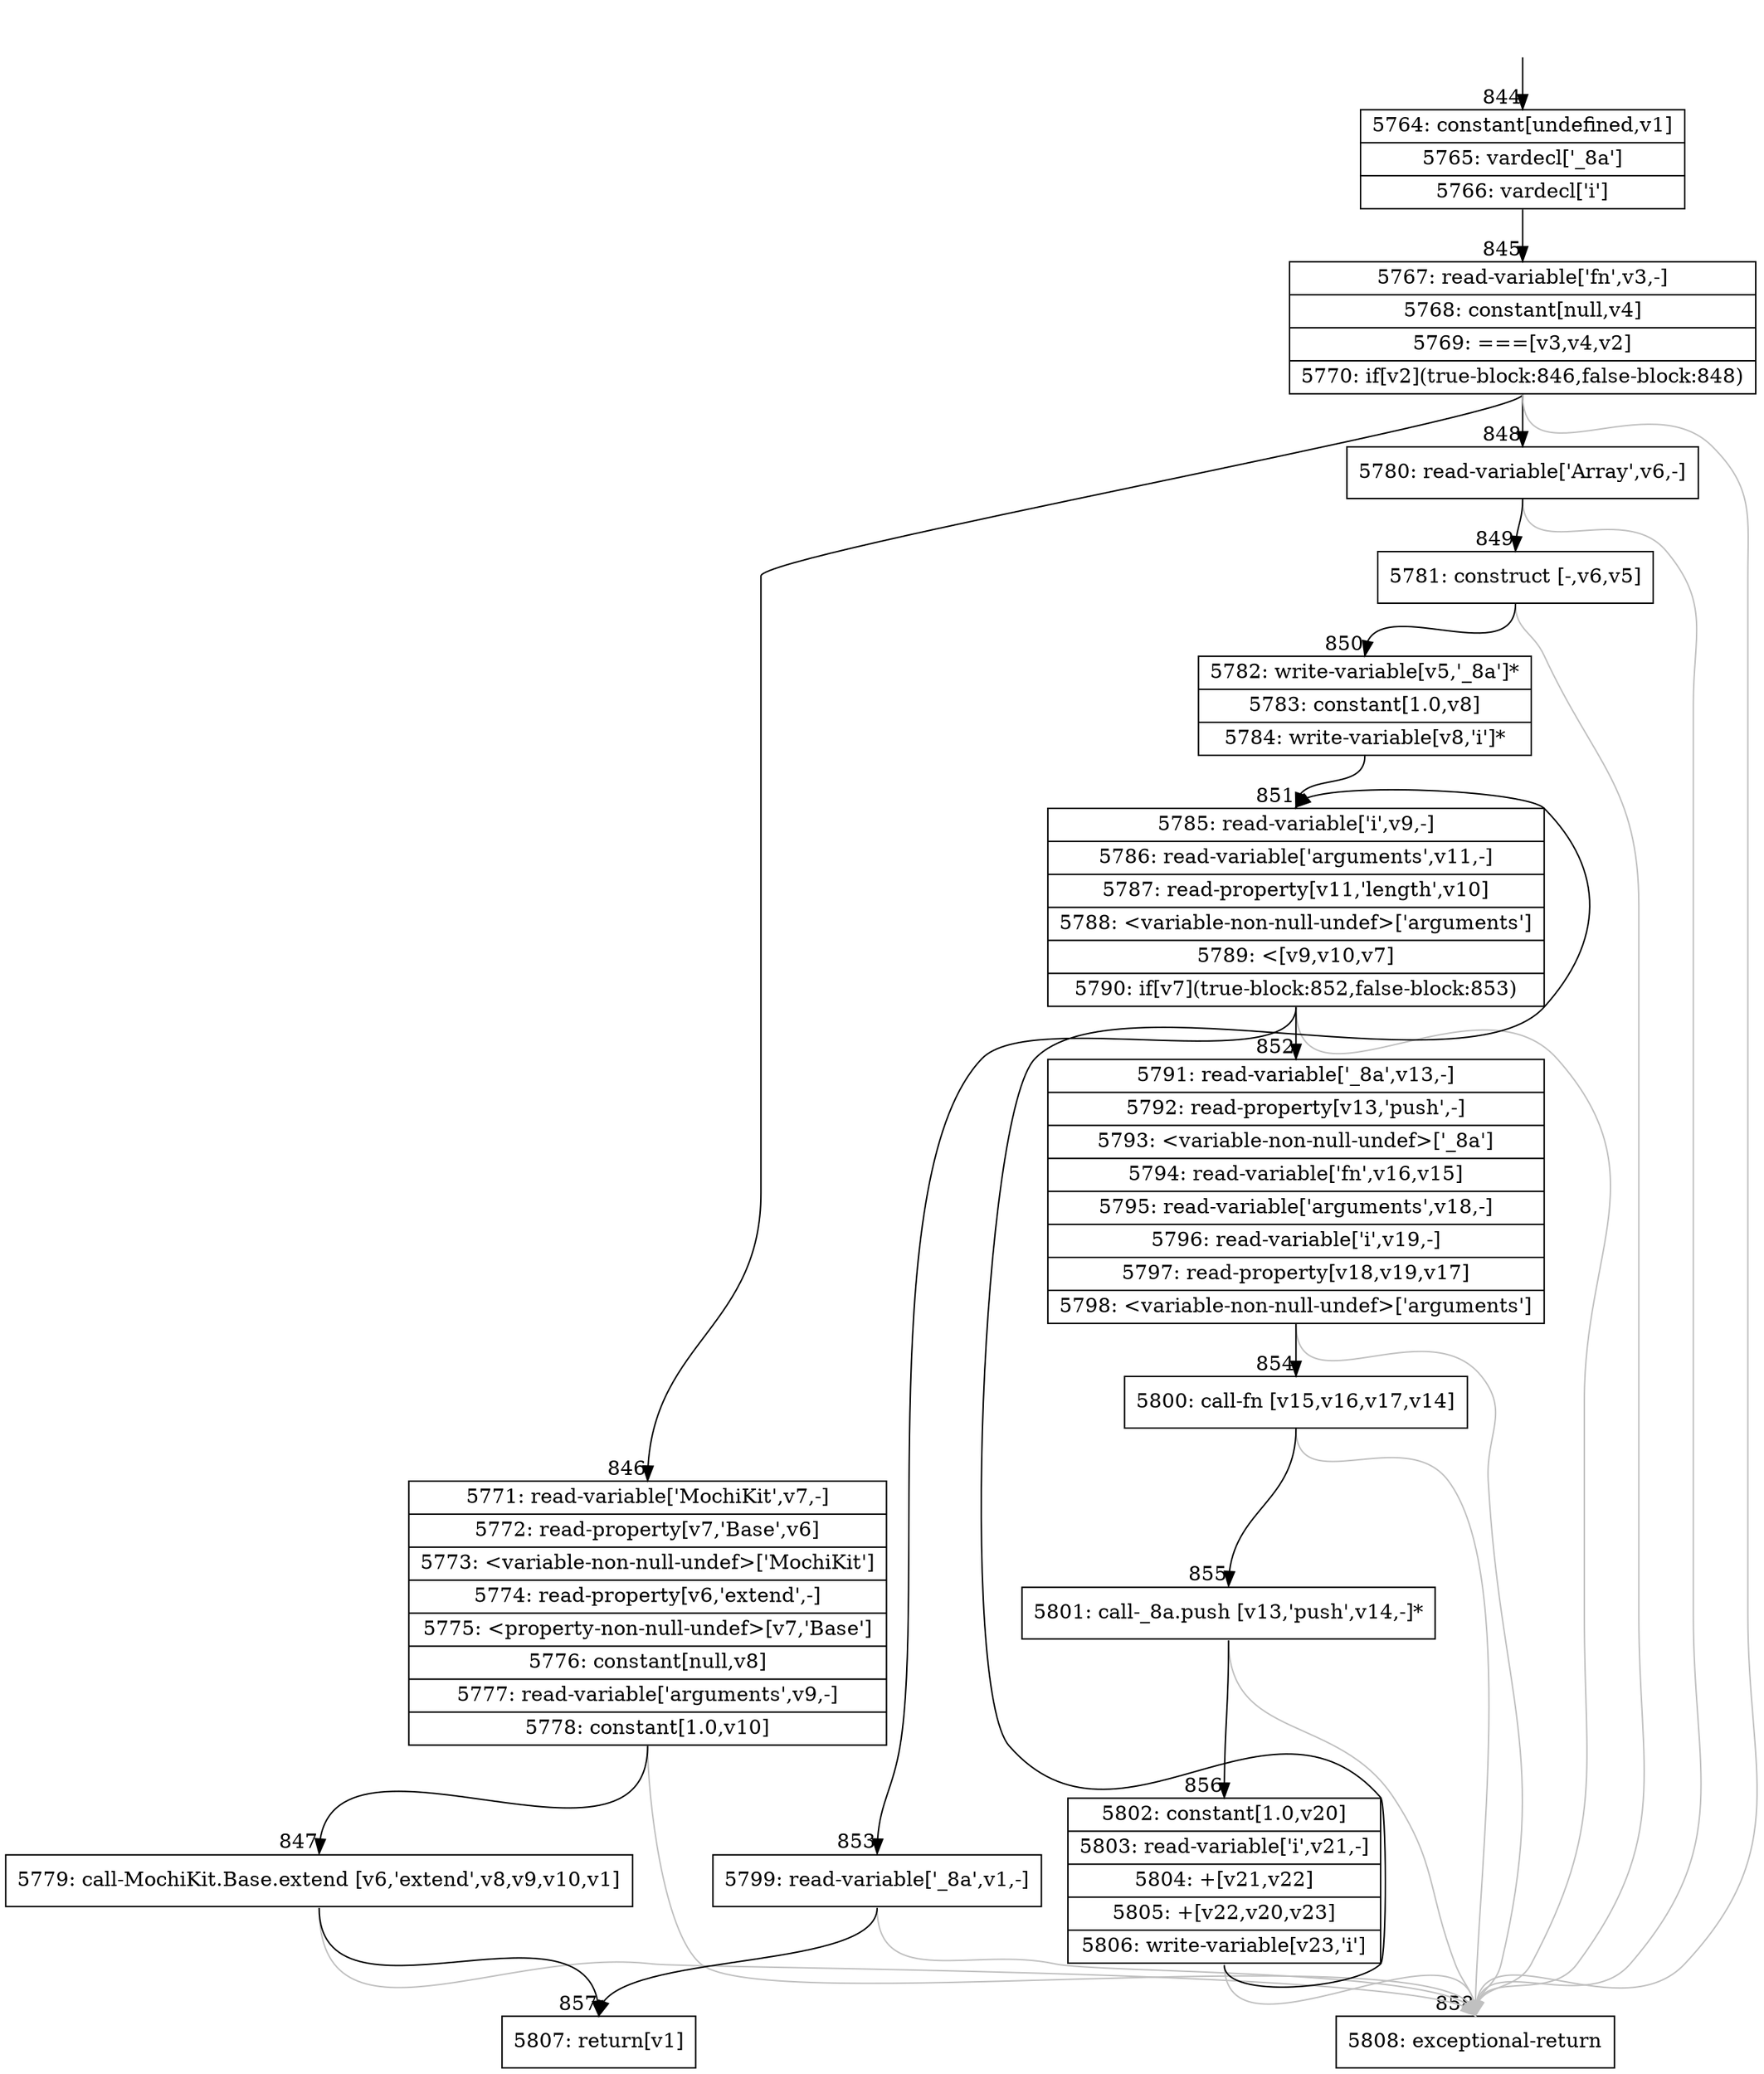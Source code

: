 digraph {
rankdir="TD"
BB_entry64[shape=none,label=""];
BB_entry64 -> BB844 [tailport=s, headport=n, headlabel="    844"]
BB844 [shape=record label="{5764: constant[undefined,v1]|5765: vardecl['_8a']|5766: vardecl['i']}" ] 
BB844 -> BB845 [tailport=s, headport=n, headlabel="      845"]
BB845 [shape=record label="{5767: read-variable['fn',v3,-]|5768: constant[null,v4]|5769: ===[v3,v4,v2]|5770: if[v2](true-block:846,false-block:848)}" ] 
BB845 -> BB846 [tailport=s, headport=n, headlabel="      846"]
BB845 -> BB848 [tailport=s, headport=n, headlabel="      848"]
BB845 -> BB858 [tailport=s, headport=n, color=gray, headlabel="      858"]
BB846 [shape=record label="{5771: read-variable['MochiKit',v7,-]|5772: read-property[v7,'Base',v6]|5773: \<variable-non-null-undef\>['MochiKit']|5774: read-property[v6,'extend',-]|5775: \<property-non-null-undef\>[v7,'Base']|5776: constant[null,v8]|5777: read-variable['arguments',v9,-]|5778: constant[1.0,v10]}" ] 
BB846 -> BB847 [tailport=s, headport=n, headlabel="      847"]
BB846 -> BB858 [tailport=s, headport=n, color=gray]
BB847 [shape=record label="{5779: call-MochiKit.Base.extend [v6,'extend',v8,v9,v10,v1]}" ] 
BB847 -> BB857 [tailport=s, headport=n, headlabel="      857"]
BB847 -> BB858 [tailport=s, headport=n, color=gray]
BB848 [shape=record label="{5780: read-variable['Array',v6,-]}" ] 
BB848 -> BB849 [tailport=s, headport=n, headlabel="      849"]
BB848 -> BB858 [tailport=s, headport=n, color=gray]
BB849 [shape=record label="{5781: construct [-,v6,v5]}" ] 
BB849 -> BB850 [tailport=s, headport=n, headlabel="      850"]
BB849 -> BB858 [tailport=s, headport=n, color=gray]
BB850 [shape=record label="{5782: write-variable[v5,'_8a']*|5783: constant[1.0,v8]|5784: write-variable[v8,'i']*}" ] 
BB850 -> BB851 [tailport=s, headport=n, headlabel="      851"]
BB851 [shape=record label="{5785: read-variable['i',v9,-]|5786: read-variable['arguments',v11,-]|5787: read-property[v11,'length',v10]|5788: \<variable-non-null-undef\>['arguments']|5789: \<[v9,v10,v7]|5790: if[v7](true-block:852,false-block:853)}" ] 
BB851 -> BB852 [tailport=s, headport=n, headlabel="      852"]
BB851 -> BB853 [tailport=s, headport=n, headlabel="      853"]
BB851 -> BB858 [tailport=s, headport=n, color=gray]
BB852 [shape=record label="{5791: read-variable['_8a',v13,-]|5792: read-property[v13,'push',-]|5793: \<variable-non-null-undef\>['_8a']|5794: read-variable['fn',v16,v15]|5795: read-variable['arguments',v18,-]|5796: read-variable['i',v19,-]|5797: read-property[v18,v19,v17]|5798: \<variable-non-null-undef\>['arguments']}" ] 
BB852 -> BB854 [tailport=s, headport=n, headlabel="      854"]
BB852 -> BB858 [tailport=s, headport=n, color=gray]
BB853 [shape=record label="{5799: read-variable['_8a',v1,-]}" ] 
BB853 -> BB857 [tailport=s, headport=n]
BB853 -> BB858 [tailport=s, headport=n, color=gray]
BB854 [shape=record label="{5800: call-fn [v15,v16,v17,v14]}" ] 
BB854 -> BB855 [tailport=s, headport=n, headlabel="      855"]
BB854 -> BB858 [tailport=s, headport=n, color=gray]
BB855 [shape=record label="{5801: call-_8a.push [v13,'push',v14,-]*}" ] 
BB855 -> BB856 [tailport=s, headport=n, headlabel="      856"]
BB855 -> BB858 [tailport=s, headport=n, color=gray]
BB856 [shape=record label="{5802: constant[1.0,v20]|5803: read-variable['i',v21,-]|5804: +[v21,v22]|5805: +[v22,v20,v23]|5806: write-variable[v23,'i']}" ] 
BB856 -> BB851 [tailport=s, headport=n]
BB856 -> BB858 [tailport=s, headport=n, color=gray]
BB857 [shape=record label="{5807: return[v1]}" ] 
BB858 [shape=record label="{5808: exceptional-return}" ] 
//#$~ 331
}
